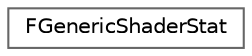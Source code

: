 digraph "Graphical Class Hierarchy"
{
 // INTERACTIVE_SVG=YES
 // LATEX_PDF_SIZE
  bgcolor="transparent";
  edge [fontname=Helvetica,fontsize=10,labelfontname=Helvetica,labelfontsize=10];
  node [fontname=Helvetica,fontsize=10,shape=box,height=0.2,width=0.4];
  rankdir="LR";
  Node0 [id="Node000000",label="FGenericShaderStat",height=0.2,width=0.4,color="grey40", fillcolor="white", style="filled",URL="$d9/d81/structFGenericShaderStat.html",tooltip=" "];
}
